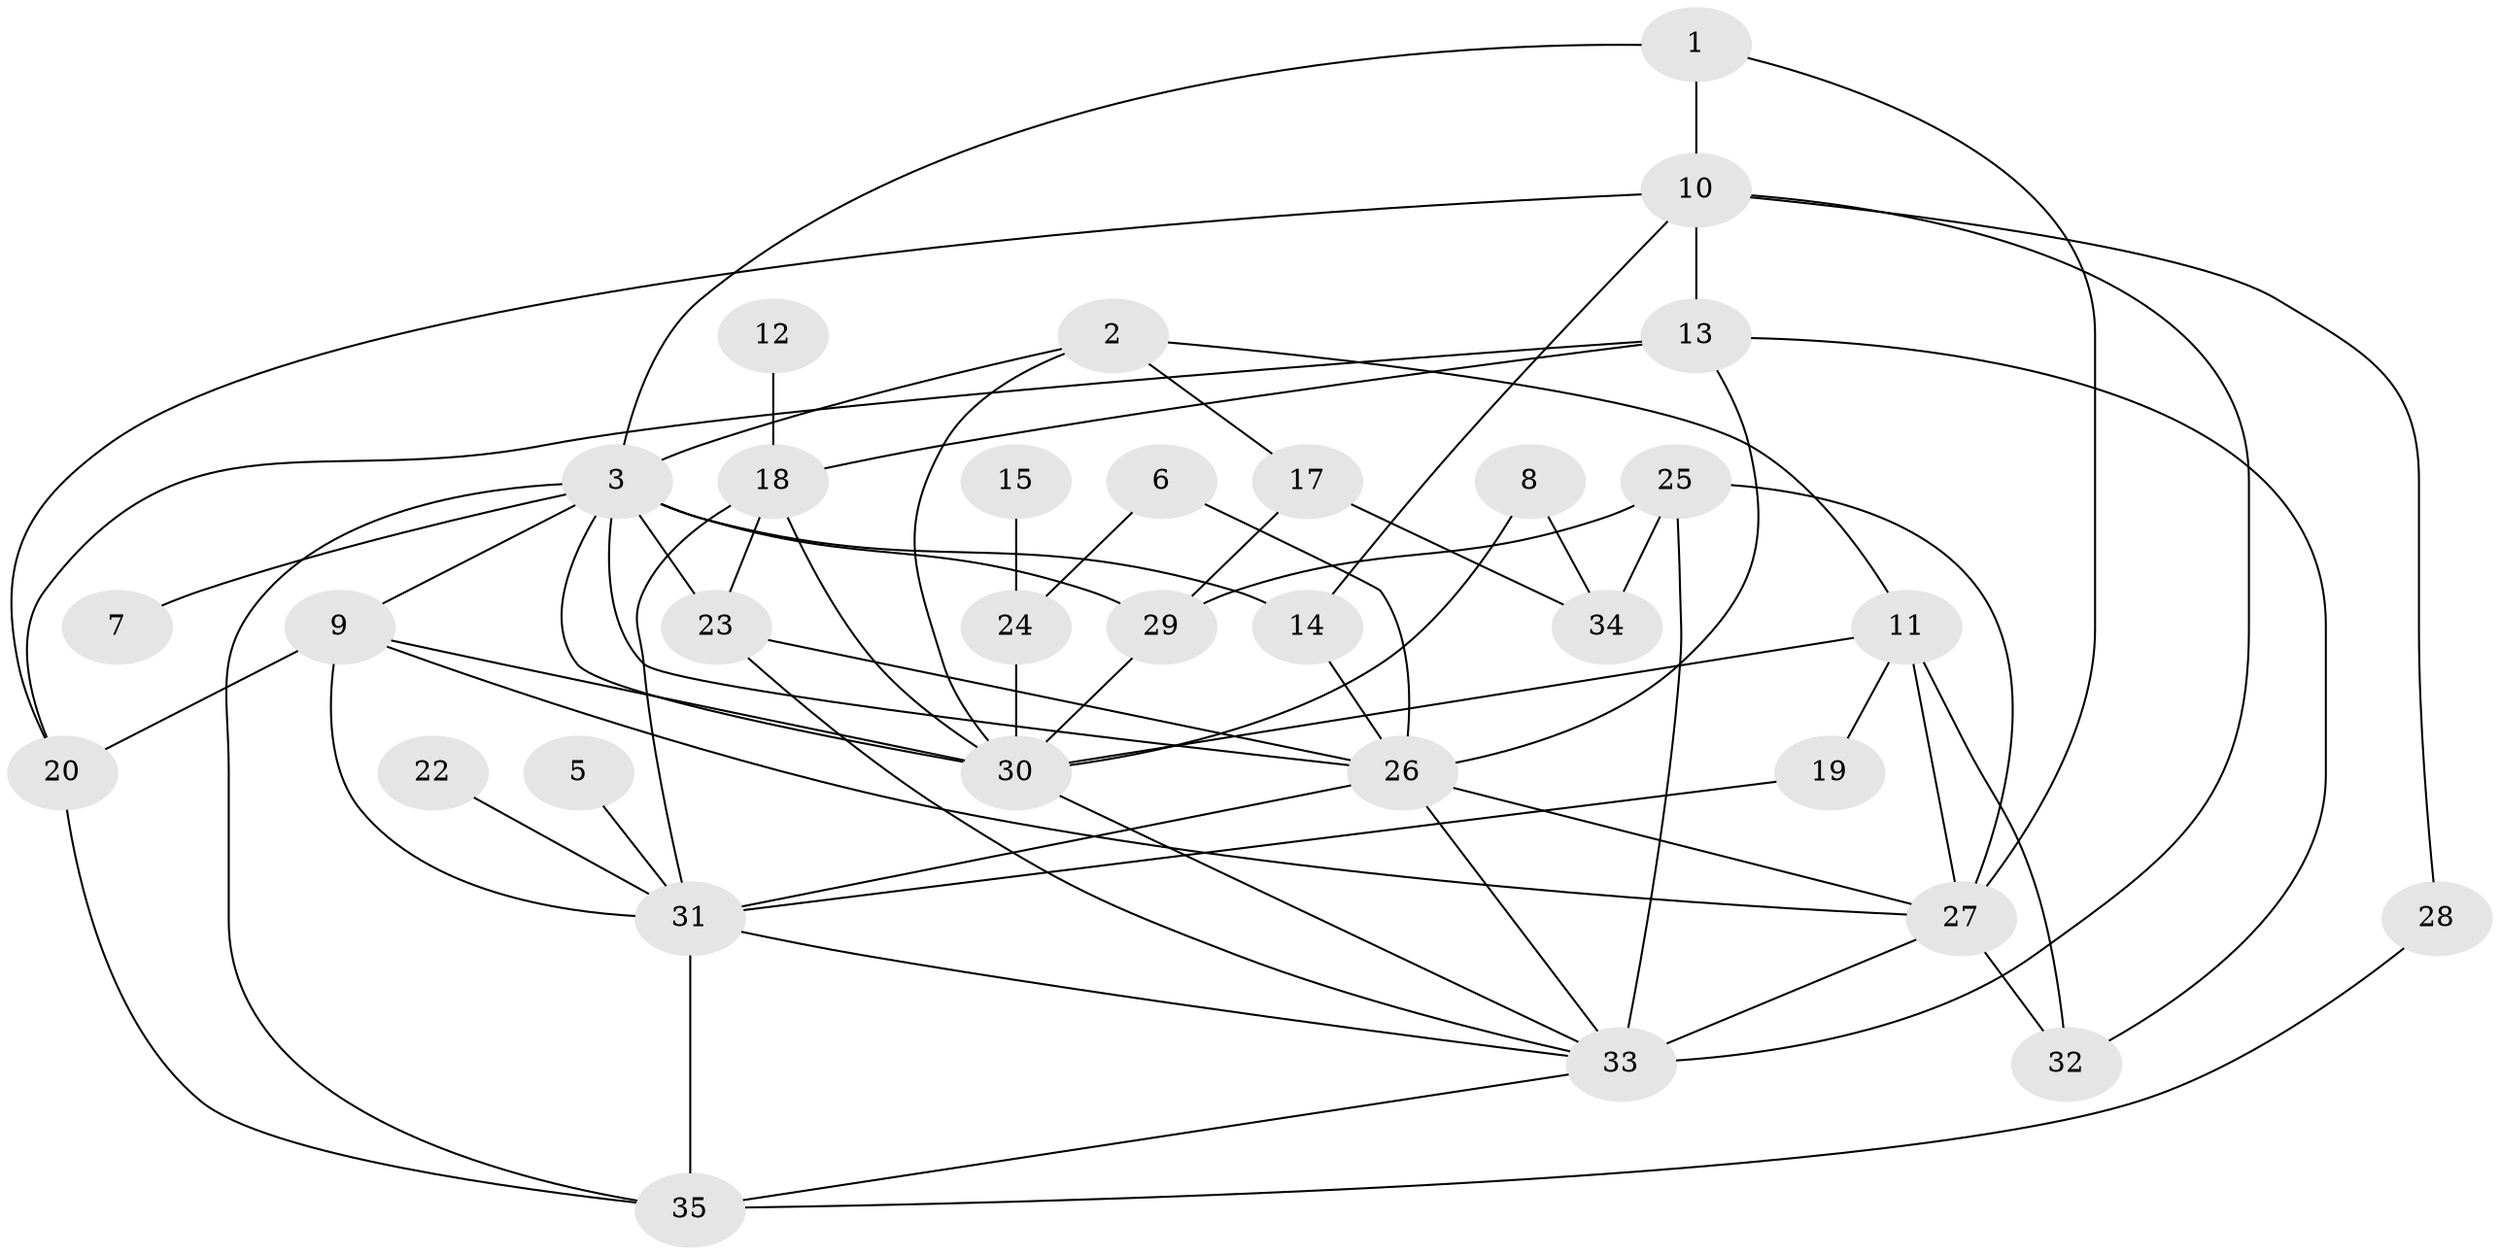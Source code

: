 // original degree distribution, {5: 0.10144927536231885, 4: 0.2318840579710145, 2: 0.14492753623188406, 3: 0.3188405797101449, 6: 0.014492753623188406, 0: 0.043478260869565216, 1: 0.13043478260869565, 8: 0.014492753623188406}
// Generated by graph-tools (version 1.1) at 2025/25/03/09/25 03:25:16]
// undirected, 32 vertices, 66 edges
graph export_dot {
graph [start="1"]
  node [color=gray90,style=filled];
  1;
  2;
  3;
  5;
  6;
  7;
  8;
  9;
  10;
  11;
  12;
  13;
  14;
  15;
  17;
  18;
  19;
  20;
  22;
  23;
  24;
  25;
  26;
  27;
  28;
  29;
  30;
  31;
  32;
  33;
  34;
  35;
  1 -- 3 [weight=1.0];
  1 -- 10 [weight=1.0];
  1 -- 27 [weight=1.0];
  2 -- 3 [weight=1.0];
  2 -- 11 [weight=1.0];
  2 -- 17 [weight=1.0];
  2 -- 30 [weight=1.0];
  3 -- 7 [weight=1.0];
  3 -- 9 [weight=1.0];
  3 -- 14 [weight=1.0];
  3 -- 23 [weight=1.0];
  3 -- 26 [weight=1.0];
  3 -- 29 [weight=1.0];
  3 -- 30 [weight=1.0];
  3 -- 35 [weight=1.0];
  5 -- 31 [weight=1.0];
  6 -- 24 [weight=1.0];
  6 -- 26 [weight=1.0];
  8 -- 30 [weight=1.0];
  8 -- 34 [weight=1.0];
  9 -- 20 [weight=1.0];
  9 -- 27 [weight=1.0];
  9 -- 30 [weight=1.0];
  9 -- 31 [weight=1.0];
  10 -- 13 [weight=1.0];
  10 -- 14 [weight=1.0];
  10 -- 20 [weight=1.0];
  10 -- 28 [weight=1.0];
  10 -- 33 [weight=1.0];
  11 -- 19 [weight=1.0];
  11 -- 27 [weight=1.0];
  11 -- 30 [weight=1.0];
  11 -- 32 [weight=1.0];
  12 -- 18 [weight=1.0];
  13 -- 18 [weight=1.0];
  13 -- 20 [weight=1.0];
  13 -- 26 [weight=1.0];
  13 -- 32 [weight=1.0];
  14 -- 26 [weight=1.0];
  15 -- 24 [weight=1.0];
  17 -- 29 [weight=1.0];
  17 -- 34 [weight=1.0];
  18 -- 23 [weight=1.0];
  18 -- 30 [weight=1.0];
  18 -- 31 [weight=1.0];
  19 -- 31 [weight=1.0];
  20 -- 35 [weight=1.0];
  22 -- 31 [weight=1.0];
  23 -- 26 [weight=1.0];
  23 -- 33 [weight=1.0];
  24 -- 30 [weight=1.0];
  25 -- 27 [weight=1.0];
  25 -- 29 [weight=1.0];
  25 -- 33 [weight=3.0];
  25 -- 34 [weight=1.0];
  26 -- 27 [weight=1.0];
  26 -- 31 [weight=1.0];
  26 -- 33 [weight=1.0];
  27 -- 32 [weight=2.0];
  27 -- 33 [weight=1.0];
  28 -- 35 [weight=1.0];
  29 -- 30 [weight=1.0];
  30 -- 33 [weight=1.0];
  31 -- 33 [weight=1.0];
  31 -- 35 [weight=2.0];
  33 -- 35 [weight=1.0];
}
